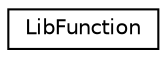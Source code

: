 digraph "Graphical Class Hierarchy"
{
 // LATEX_PDF_SIZE
  edge [fontname="Helvetica",fontsize="10",labelfontname="Helvetica",labelfontsize="10"];
  node [fontname="Helvetica",fontsize="10",shape=record];
  rankdir="LR";
  Node0 [label="LibFunction",height=0.2,width=0.4,color="black", fillcolor="white", style="filled",URL="$classLibFunction.html",tooltip=" "];
}
